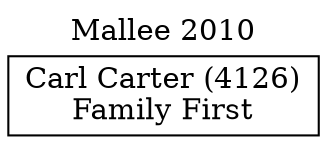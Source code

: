 // House preference flow
digraph "Carl Carter (4126)_Mallee_2010" {
	graph [label="Mallee 2010" labelloc=t mclimit=10]
	node [shape=box]
	"Carl Carter (4126)" [label="Carl Carter (4126)
Family First"]
}
